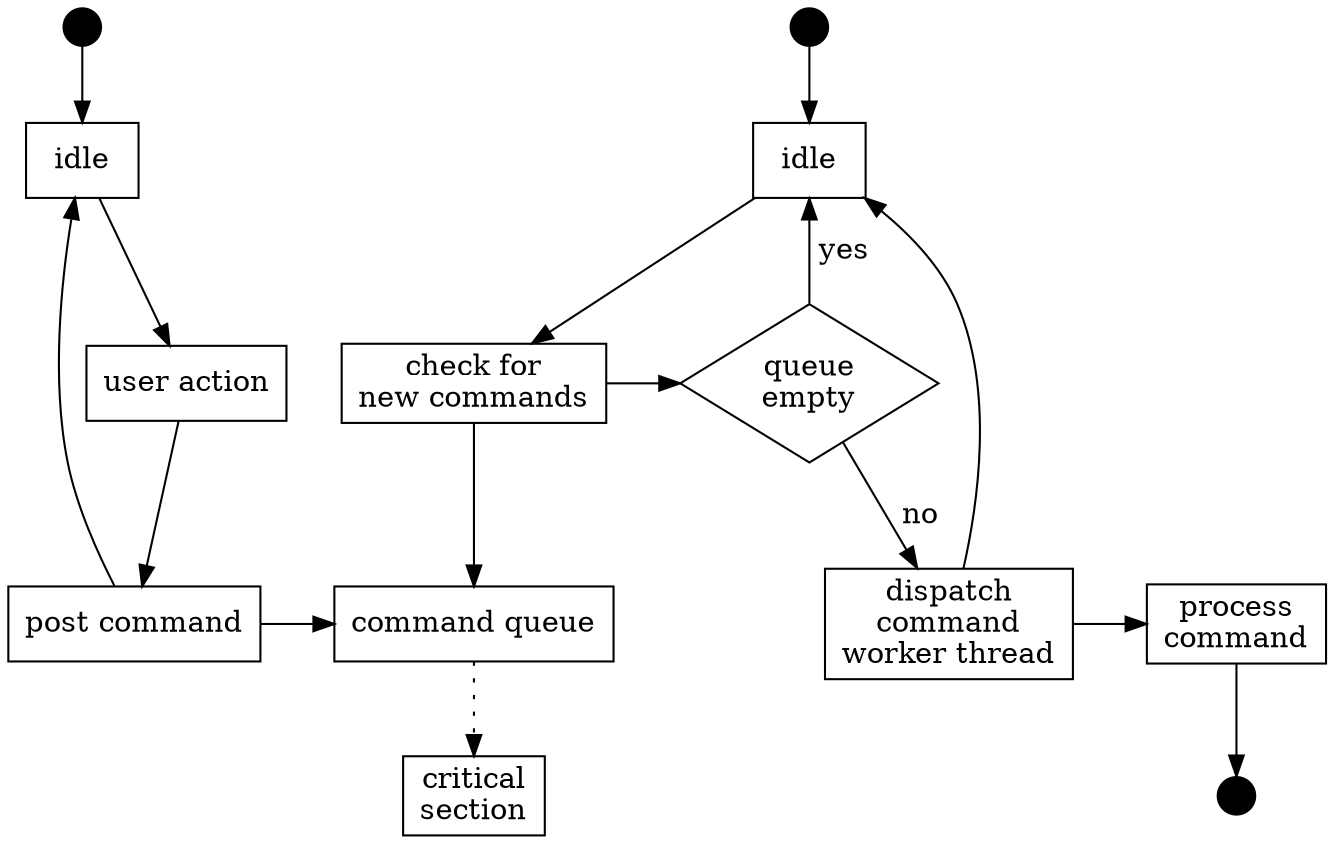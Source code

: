 digraph system {
	
	// Create the start/end points
	{node [shape=circle width=.25 fillcolor=black style=filled];
	 thread1Start [label=""]; thread2Start [label=""]; thread3End [label=""] }

	// Create the rectangle nodes (Action/Process)
	{node [shape=box]; idle1 [label="idle"]; idle2 [label="idle"];
	 userAction [label="user action"]; postCommand [label="post command"];
	 check [label="check for\nnew commands"]; commandQueue [label="command queue"];
	 dispatch [label="dispatch\ncommand\nworker thread"]; process [label="process\ncommand"];
	 critSect [label="critical\nsection"]; }

	// Create the diamond node (decision/conditional)
	{ node [shape=diamond]; queueEmpty [label="queue\nempty"];	}

	// Line up the columns and rows with the right nodes
	{rank = same; thread1Start; thread2Start} /* 1st row */
	{rank = same; idle1; idle2 } /* 2nd row */
	{rank = same; userAction; check; queueEmpty } /* 3rd row */
	{rank = same; postCommand; commandQueue; dispatch; process} /* 4th row */
	{rank = same; critSect; thread3End }

	// Thread 1 Diagram
	thread1Start -> idle1 -> userAction -> postCommand;
	postCommand -> idle1;
	postCommand -> commandQueue;

	// Thread 2 Diagram
	thread2Start -> idle2 -> check -> commandQueue;
	commandQueue -> critSect [style=dotted];
	check -> queueEmpty;
	queueEmpty -> idle2 [label=" yes"];
	queueEmpty -> dispatch [label=" no"];
	dispatch -> idle2;
	dispatch -> process;
	process -> thread3End;
}